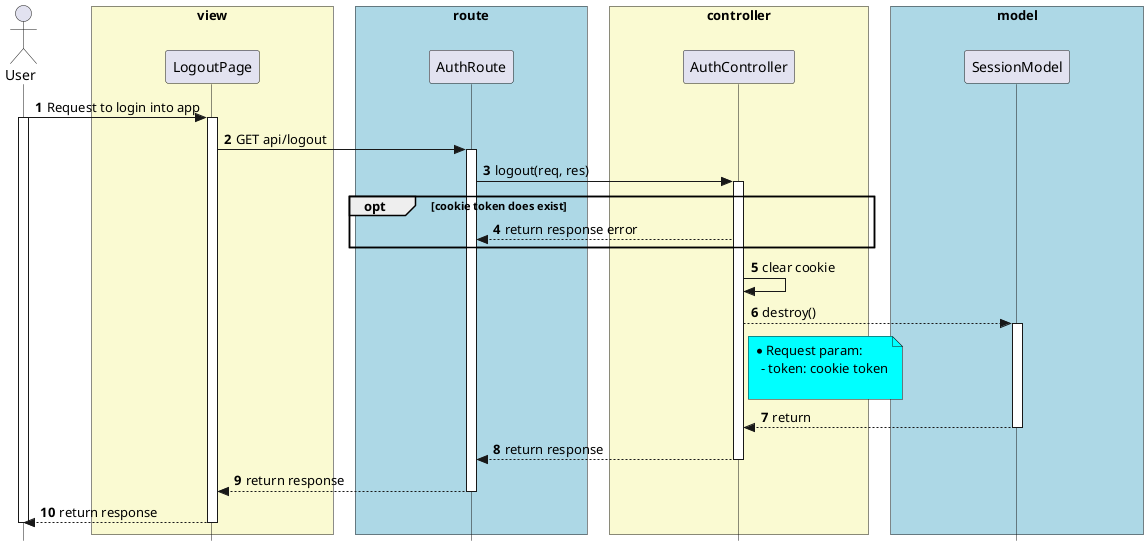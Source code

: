 ' @startuml
' actor User
' participant Client
' participant Server

' User -> Client: Initiate logout
' Client -> Server: GET /logout
' Server -> Server: Check token existence
' alt Token found
'     Server -> Server: Clear token cookie
'     Server --> Client: Success response
' else Token not found
'     Server --> Client: Error response
' end

' @enduml



@startuml


skinparam style strictuml

skinparam lifelineStrategy solid

skinparam ParticipantPadding 70

skinparam BoxPadding 10

autonumber

actor User as User

box "view" #LightGoldenRodYellow

participant LogoutPage as LogoutPage

end box


box "route" #lightBlue

participant AuthRoute as AuthRoute

end box


box "controller" #LightGoldenRodYellow
participant AuthController as AuthController

end box


box "model" #lightBlue
participant SessionModel as SessionModel

end box


User -> LogoutPage: Request to login into app
activate User
activate LogoutPage

LogoutPage -> AuthRoute: GET api/logout
activate AuthRoute

AuthRoute -> AuthController: logout(req, res)

activate AuthController

opt cookie token does exist
  AuthController --> AuthRoute: return response error

end

AuthController -> AuthController: clear cookie

AuthController --> SessionModel: destroy()
note right of AuthController #Aqua
* Request param:
  - token: cookie token

end note

activate SessionModel
SessionModel --> AuthController: return

deactivate SessionModel

AuthController --> AuthRoute: return response

deactivate AuthController

AuthRoute --> LogoutPage: return response

deactivate AuthRoute

LogoutPage --> User: return response

deactivate LogoutPage
deactivate User

@enduml
